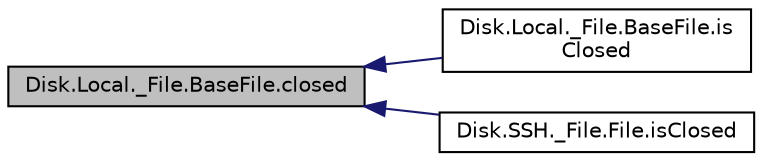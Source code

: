 digraph "Disk.Local._File.BaseFile.closed"
{
 // INTERACTIVE_SVG=YES
  bgcolor="transparent";
  edge [fontname="Helvetica",fontsize="10",labelfontname="Helvetica",labelfontsize="10"];
  node [fontname="Helvetica",fontsize="10",shape=record];
  rankdir="LR";
  Node1 [label="Disk.Local._File.BaseFile.closed",height=0.2,width=0.4,color="black", fillcolor="grey75", style="filled" fontcolor="black"];
  Node1 -> Node2 [dir="back",color="midnightblue",fontsize="10",style="solid",fontname="Helvetica"];
  Node2 [label="Disk.Local._File.BaseFile.is\lClosed",height=0.2,width=0.4,color="black",URL="$class_disk_1_1_local_1_1___file_1_1_base_file.html#a6781f6d740a3795f369bfdc2a37d68eb"];
  Node1 -> Node3 [dir="back",color="midnightblue",fontsize="10",style="solid",fontname="Helvetica"];
  Node3 [label="Disk.SSH._File.File.isClosed",height=0.2,width=0.4,color="black",URL="$class_disk_1_1_s_s_h_1_1___file_1_1_file.html#a732f8ebbb792c74f2fdc456495c9ba0d"];
}
